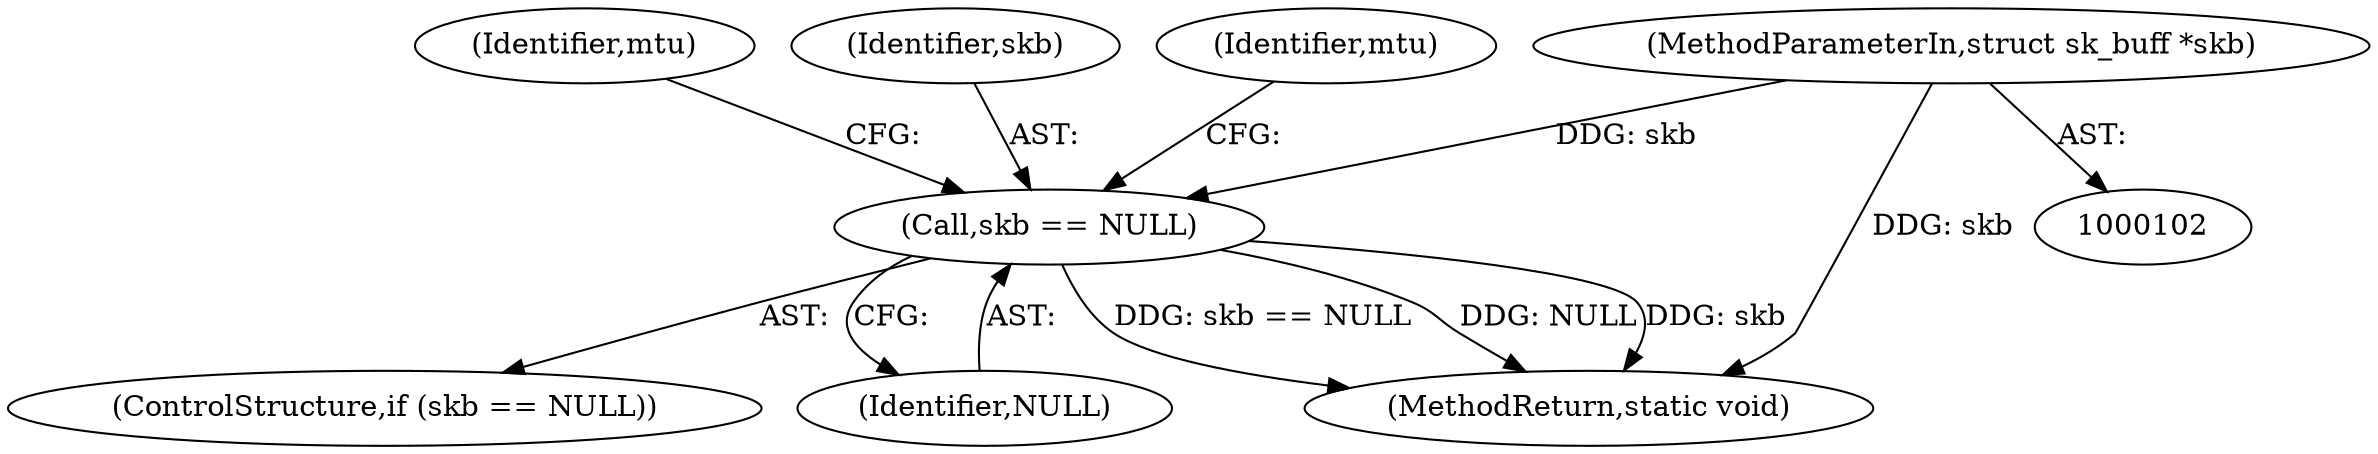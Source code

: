 digraph "0_linux_75a493e60ac4bbe2e977e7129d6d8cbb0dd236be_0@pointer" {
"1000106" [label="(MethodParameterIn,struct sk_buff *skb)"];
"1000121" [label="(Call,skb == NULL)"];
"1000120" [label="(ControlStructure,if (skb == NULL))"];
"1000127" [label="(Identifier,mtu)"];
"1000122" [label="(Identifier,skb)"];
"1000140" [label="(Identifier,mtu)"];
"1000106" [label="(MethodParameterIn,struct sk_buff *skb)"];
"1000123" [label="(Identifier,NULL)"];
"1000173" [label="(MethodReturn,static void)"];
"1000121" [label="(Call,skb == NULL)"];
"1000106" -> "1000102"  [label="AST: "];
"1000106" -> "1000173"  [label="DDG: skb"];
"1000106" -> "1000121"  [label="DDG: skb"];
"1000121" -> "1000120"  [label="AST: "];
"1000121" -> "1000123"  [label="CFG: "];
"1000122" -> "1000121"  [label="AST: "];
"1000123" -> "1000121"  [label="AST: "];
"1000127" -> "1000121"  [label="CFG: "];
"1000140" -> "1000121"  [label="CFG: "];
"1000121" -> "1000173"  [label="DDG: skb == NULL"];
"1000121" -> "1000173"  [label="DDG: NULL"];
"1000121" -> "1000173"  [label="DDG: skb"];
}
